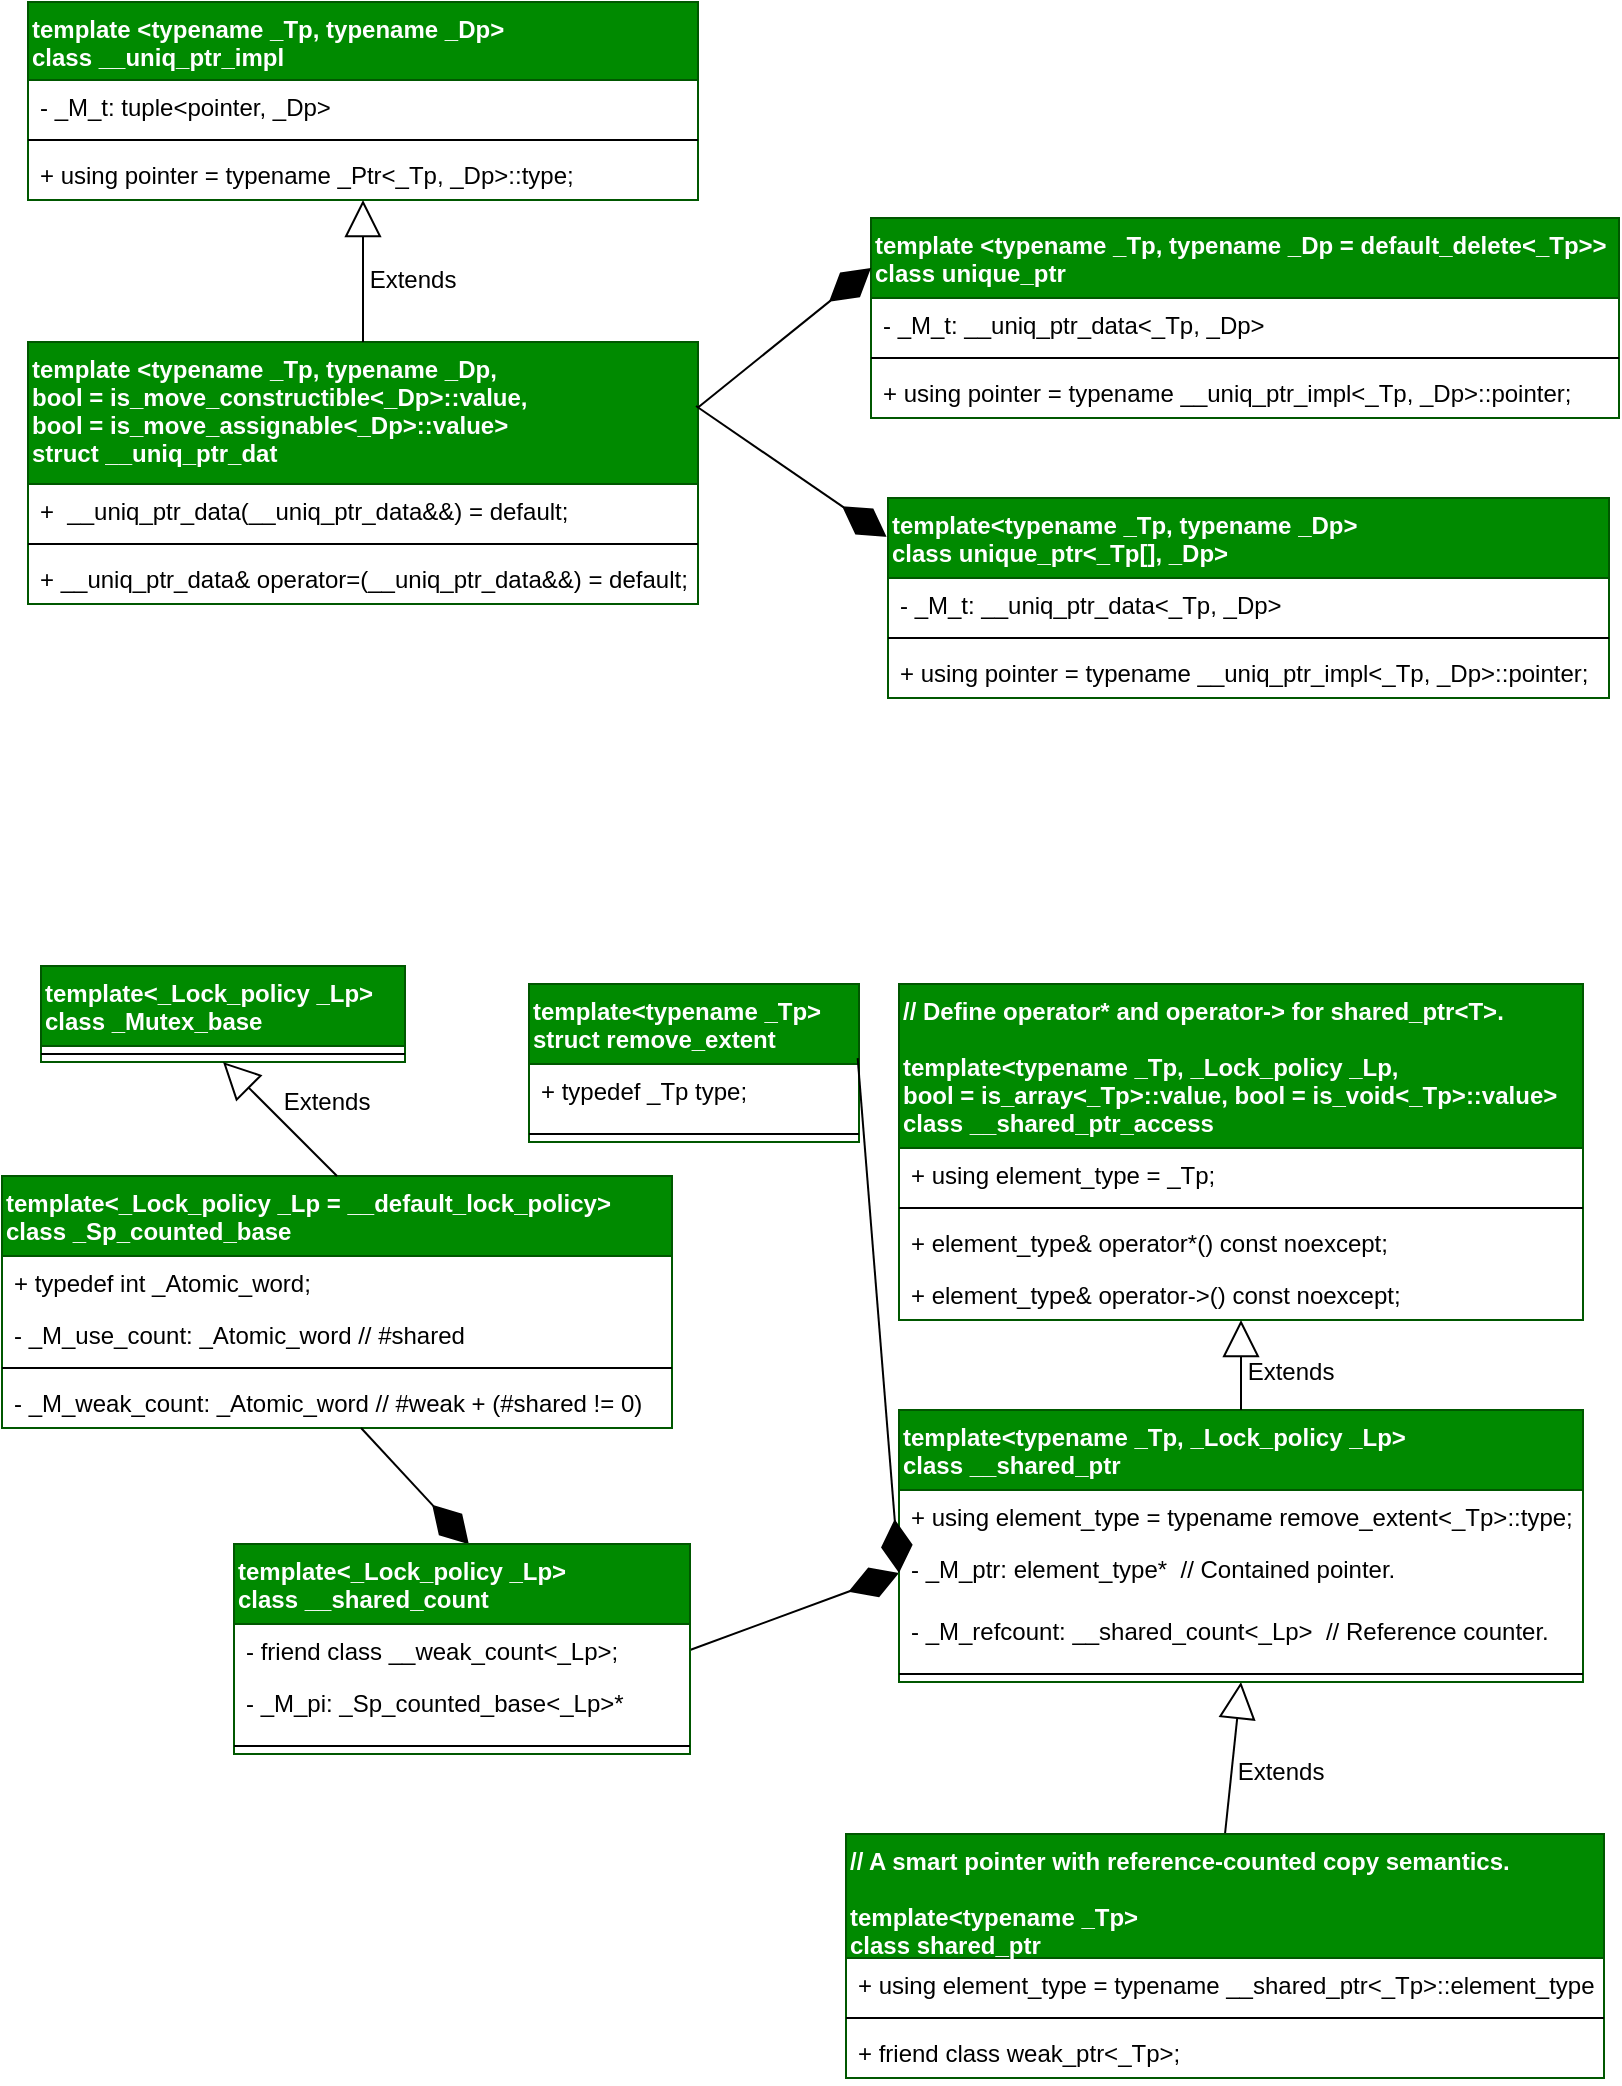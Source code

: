 <mxfile>
    <diagram id="lV_YoobEQGs-U5aL4UGH" name="Page-1">
        <mxGraphModel dx="1083" dy="801" grid="0" gridSize="10" guides="1" tooltips="1" connect="1" arrows="1" fold="1" page="1" pageScale="1" pageWidth="850" pageHeight="1100" math="0" shadow="0">
            <root>
                <mxCell id="0"/>
                <mxCell id="1" parent="0"/>
                <mxCell id="8" value="template &lt;typename _Tp, typename _Dp = default_delete&lt;_Tp&gt;&gt;&#10;class unique_ptr" style="swimlane;fontStyle=1;align=left;verticalAlign=top;childLayout=stackLayout;horizontal=1;startSize=40;horizontalStack=0;resizeParent=1;resizeParentMax=0;resizeLast=0;collapsible=1;marginBottom=0;fontSize=12;swimlaneLine=1;fillColor=#008a00;fontColor=#ffffff;strokeColor=#005700;" parent="1" vertex="1">
                    <mxGeometry x="448.5" y="118" width="374" height="100" as="geometry"/>
                </mxCell>
                <mxCell id="9" value="- _M_t: __uniq_ptr_data&lt;_Tp, _Dp&gt;" style="text;align=left;verticalAlign=top;spacingLeft=4;spacingRight=4;overflow=hidden;rotatable=0;points=[[0,0.5],[1,0.5]];portConstraint=eastwest;fontSize=12;swimlaneLine=1;" parent="8" vertex="1">
                    <mxGeometry y="40" width="374" height="26" as="geometry"/>
                </mxCell>
                <mxCell id="10" value="" style="line;strokeWidth=1;align=left;verticalAlign=middle;spacingTop=-1;spacingLeft=3;spacingRight=3;rotatable=0;labelPosition=right;points=[];portConstraint=eastwest;fontSize=12;swimlaneLine=1;" parent="8" vertex="1">
                    <mxGeometry y="66" width="374" height="8" as="geometry"/>
                </mxCell>
                <mxCell id="11" value="+ using pointer   = typename __uniq_ptr_impl&lt;_Tp, _Dp&gt;::pointer;" style="text;align=left;verticalAlign=top;spacingLeft=4;spacingRight=4;overflow=hidden;rotatable=0;points=[[0,0.5],[1,0.5]];portConstraint=eastwest;fontSize=12;swimlaneLine=1;" parent="8" vertex="1">
                    <mxGeometry y="74" width="374" height="26" as="geometry"/>
                </mxCell>
                <mxCell id="12" value="template&lt;typename _Tp, typename _Dp&gt;&#10;class unique_ptr&lt;_Tp[], _Dp&gt;" style="swimlane;fontStyle=1;align=left;verticalAlign=top;childLayout=stackLayout;horizontal=1;startSize=40;horizontalStack=0;resizeParent=1;resizeParentMax=0;resizeLast=0;collapsible=1;marginBottom=0;fontSize=12;swimlaneLine=1;fillColor=#008a00;fontColor=#ffffff;strokeColor=#005700;" parent="1" vertex="1">
                    <mxGeometry x="457" y="258" width="360.5" height="100" as="geometry"/>
                </mxCell>
                <mxCell id="13" value="- _M_t: __uniq_ptr_data&lt;_Tp, _Dp&gt;" style="text;align=left;verticalAlign=top;spacingLeft=4;spacingRight=4;overflow=hidden;rotatable=0;points=[[0,0.5],[1,0.5]];portConstraint=eastwest;fontSize=12;swimlaneLine=1;" parent="12" vertex="1">
                    <mxGeometry y="40" width="360.5" height="26" as="geometry"/>
                </mxCell>
                <mxCell id="14" value="" style="line;strokeWidth=1;align=left;verticalAlign=middle;spacingTop=-1;spacingLeft=3;spacingRight=3;rotatable=0;labelPosition=right;points=[];portConstraint=eastwest;fontSize=12;swimlaneLine=1;" parent="12" vertex="1">
                    <mxGeometry y="66" width="360.5" height="8" as="geometry"/>
                </mxCell>
                <mxCell id="15" value="+ using pointer   = typename __uniq_ptr_impl&lt;_Tp, _Dp&gt;::pointer;" style="text;align=left;verticalAlign=top;spacingLeft=4;spacingRight=4;overflow=hidden;rotatable=0;points=[[0,0.5],[1,0.5]];portConstraint=eastwest;fontSize=12;swimlaneLine=1;" parent="12" vertex="1">
                    <mxGeometry y="74" width="360.5" height="26" as="geometry"/>
                </mxCell>
                <mxCell id="19" value="template &lt;typename _Tp, typename _Dp,&#10;      bool = is_move_constructible&lt;_Dp&gt;::value,&#10;      bool = is_move_assignable&lt;_Dp&gt;::value&gt;&#10;    struct __uniq_ptr_dat" style="swimlane;fontStyle=1;align=left;verticalAlign=top;childLayout=stackLayout;horizontal=1;startSize=71;horizontalStack=0;resizeParent=1;resizeParentMax=0;resizeLast=0;collapsible=1;marginBottom=0;fontSize=12;swimlaneLine=1;fillColor=#008a00;fontColor=#ffffff;strokeColor=#005700;" parent="1" vertex="1">
                    <mxGeometry x="27" y="180" width="335" height="131" as="geometry"/>
                </mxCell>
                <mxCell id="20" value="+       __uniq_ptr_data(__uniq_ptr_data&amp;&amp;) = default;" style="text;align=left;verticalAlign=top;spacingLeft=4;spacingRight=4;overflow=hidden;rotatable=0;points=[[0,0.5],[1,0.5]];portConstraint=eastwest;fontSize=12;swimlaneLine=1;" parent="19" vertex="1">
                    <mxGeometry y="71" width="335" height="26" as="geometry"/>
                </mxCell>
                <mxCell id="21" value="" style="line;strokeWidth=1;align=left;verticalAlign=middle;spacingTop=-1;spacingLeft=3;spacingRight=3;rotatable=0;labelPosition=right;points=[];portConstraint=eastwest;fontSize=12;swimlaneLine=1;" parent="19" vertex="1">
                    <mxGeometry y="97" width="335" height="8" as="geometry"/>
                </mxCell>
                <mxCell id="22" value="+ __uniq_ptr_data&amp; operator=(__uniq_ptr_data&amp;&amp;) = default;" style="text;align=left;verticalAlign=top;spacingLeft=4;spacingRight=4;overflow=hidden;rotatable=0;points=[[0,0.5],[1,0.5]];portConstraint=eastwest;fontSize=12;swimlaneLine=1;" parent="19" vertex="1">
                    <mxGeometry y="105" width="335" height="26" as="geometry"/>
                </mxCell>
                <mxCell id="23" value="  template &lt;typename _Tp, typename _Dp&gt;&#10;    class __uniq_ptr_impl" style="swimlane;fontStyle=1;align=left;verticalAlign=top;childLayout=stackLayout;horizontal=1;startSize=39;horizontalStack=0;resizeParent=1;resizeParentMax=0;resizeLast=0;collapsible=1;marginBottom=0;fontSize=12;swimlaneLine=1;fillColor=#008a00;strokeColor=#005700;fontColor=#ffffff;" parent="1" vertex="1">
                    <mxGeometry x="27" y="10" width="335" height="99" as="geometry"/>
                </mxCell>
                <mxCell id="24" value="- _M_t: tuple&lt;pointer, _Dp&gt;" style="text;align=left;verticalAlign=top;spacingLeft=4;spacingRight=4;overflow=hidden;rotatable=0;points=[[0,0.5],[1,0.5]];portConstraint=eastwest;fontSize=12;swimlaneLine=1;" parent="23" vertex="1">
                    <mxGeometry y="39" width="335" height="26" as="geometry"/>
                </mxCell>
                <mxCell id="25" value="" style="line;strokeWidth=1;align=left;verticalAlign=middle;spacingTop=-1;spacingLeft=3;spacingRight=3;rotatable=0;labelPosition=right;points=[];portConstraint=eastwest;fontSize=12;swimlaneLine=1;" parent="23" vertex="1">
                    <mxGeometry y="65" width="335" height="8" as="geometry"/>
                </mxCell>
                <mxCell id="26" value="+ using pointer = typename _Ptr&lt;_Tp, _Dp&gt;::type;" style="text;align=left;verticalAlign=top;spacingLeft=4;spacingRight=4;overflow=hidden;rotatable=0;points=[[0,0.5],[1,0.5]];portConstraint=eastwest;fontSize=12;swimlaneLine=1;" parent="23" vertex="1">
                    <mxGeometry y="73" width="335" height="26" as="geometry"/>
                </mxCell>
                <mxCell id="27" value="Extends" style="endArrow=block;endSize=16;endFill=0;html=1;fontSize=12;exitX=0.5;exitY=0;exitDx=0;exitDy=0;swimlaneLine=1;" parent="1" source="19" target="26" edge="1">
                    <mxGeometry x="-0.127" y="-24" width="160" relative="1" as="geometry">
                        <mxPoint x="82" y="491" as="sourcePoint"/>
                        <mxPoint x="171" y="137" as="targetPoint"/>
                        <mxPoint as="offset"/>
                    </mxGeometry>
                </mxCell>
                <mxCell id="28" value="" style="endArrow=diamondThin;endFill=1;endSize=24;html=1;fontSize=12;entryX=-0.002;entryY=0.194;entryDx=0;entryDy=0;entryPerimeter=0;swimlaneLine=1;" parent="1" target="12" edge="1">
                    <mxGeometry width="160" relative="1" as="geometry">
                        <mxPoint x="361" y="212" as="sourcePoint"/>
                        <mxPoint x="601" y="361" as="targetPoint"/>
                    </mxGeometry>
                </mxCell>
                <mxCell id="29" value="" style="endArrow=diamondThin;endFill=1;endSize=24;html=1;fontSize=12;entryX=0;entryY=0.25;entryDx=0;entryDy=0;exitX=1;exitY=0.25;exitDx=0;exitDy=0;swimlaneLine=1;" parent="1" source="19" target="8" edge="1">
                    <mxGeometry width="160" relative="1" as="geometry">
                        <mxPoint x="372.335" y="229.038" as="sourcePoint"/>
                        <mxPoint x="514.22" y="224.4" as="targetPoint"/>
                    </mxGeometry>
                </mxCell>
                <mxCell id="37" value="Extends" style="endArrow=block;endSize=16;endFill=0;html=1;fontSize=12;exitX=0.5;exitY=0;exitDx=0;exitDy=0;swimlaneLine=1;entryX=0.5;entryY=1;entryDx=0;entryDy=0;" parent="1" source="67" target="57" edge="1">
                    <mxGeometry x="-0.127" y="-24" width="160" relative="1" as="geometry">
                        <mxPoint x="631" y="943" as="sourcePoint"/>
                        <mxPoint x="692" y="852" as="targetPoint"/>
                        <mxPoint as="offset"/>
                    </mxGeometry>
                </mxCell>
                <mxCell id="39" value="" style="endArrow=diamondThin;endFill=1;endSize=24;html=1;fontSize=12;entryX=0;entryY=0.5;entryDx=0;entryDy=0;swimlaneLine=1;exitX=1;exitY=0.5;exitDx=0;exitDy=0;" parent="1" source="54" target="59" edge="1">
                    <mxGeometry width="160" relative="1" as="geometry">
                        <mxPoint x="385.5" y="795" as="sourcePoint"/>
                        <mxPoint x="456.5" y="798.5" as="targetPoint"/>
                    </mxGeometry>
                </mxCell>
                <mxCell id="40" value="template&lt;_Lock_policy _Lp = __default_lock_policy&gt;&#10;    class _Sp_counted_base" style="swimlane;fontStyle=1;align=left;verticalAlign=top;childLayout=stackLayout;horizontal=1;startSize=40;horizontalStack=0;resizeParent=1;resizeParentMax=0;resizeLast=0;collapsible=1;marginBottom=0;fontSize=12;swimlaneLine=1;fillColor=#008a00;fontColor=#ffffff;strokeColor=#005700;" parent="1" vertex="1">
                    <mxGeometry x="14" y="597" width="335" height="126" as="geometry"/>
                </mxCell>
                <mxCell id="50" value="+ typedef int _Atomic_word;" style="text;align=left;verticalAlign=top;spacingLeft=4;spacingRight=4;overflow=hidden;rotatable=0;points=[[0,0.5],[1,0.5]];portConstraint=eastwest;fontSize=12;swimlaneLine=1;" parent="40" vertex="1">
                    <mxGeometry y="40" width="335" height="26" as="geometry"/>
                </mxCell>
                <mxCell id="41" value="- _M_use_count: _Atomic_word // #shared" style="text;align=left;verticalAlign=top;spacingLeft=4;spacingRight=4;overflow=hidden;rotatable=0;points=[[0,0.5],[1,0.5]];portConstraint=eastwest;fontSize=12;swimlaneLine=1;" parent="40" vertex="1">
                    <mxGeometry y="66" width="335" height="26" as="geometry"/>
                </mxCell>
                <mxCell id="42" value="" style="line;strokeWidth=1;align=left;verticalAlign=middle;spacingTop=-1;spacingLeft=3;spacingRight=3;rotatable=0;labelPosition=right;points=[];portConstraint=eastwest;fontSize=12;swimlaneLine=1;" parent="40" vertex="1">
                    <mxGeometry y="92" width="335" height="8" as="geometry"/>
                </mxCell>
                <mxCell id="43" value="- _M_weak_count: _Atomic_word // #weak + (#shared != 0)" style="text;align=left;verticalAlign=top;spacingLeft=4;spacingRight=4;overflow=hidden;rotatable=0;points=[[0,0.5],[1,0.5]];portConstraint=eastwest;fontSize=12;swimlaneLine=1;" parent="40" vertex="1">
                    <mxGeometry y="100" width="335" height="26" as="geometry"/>
                </mxCell>
                <mxCell id="44" value="" style="endArrow=diamondThin;endFill=1;endSize=24;html=1;fontSize=12;entryX=0.515;entryY=0.001;entryDx=0;entryDy=0;swimlaneLine=1;entryPerimeter=0;" parent="1" source="43" target="52" edge="1">
                    <mxGeometry width="160" relative="1" as="geometry">
                        <mxPoint x="7.5" y="579" as="sourcePoint"/>
                        <mxPoint x="107.946" y="804.25" as="targetPoint"/>
                    </mxGeometry>
                </mxCell>
                <mxCell id="45" value="  template&lt;_Lock_policy _Lp&gt;&#10;    class _Mutex_base" style="swimlane;fontStyle=1;align=left;verticalAlign=top;childLayout=stackLayout;horizontal=1;startSize=40;horizontalStack=0;resizeParent=1;resizeParentMax=0;resizeLast=0;collapsible=1;marginBottom=0;fontSize=12;swimlaneLine=1;fillColor=#008a00;fontColor=#ffffff;strokeColor=#005700;" parent="1" vertex="1">
                    <mxGeometry x="33.5" y="492" width="182" height="48" as="geometry"/>
                </mxCell>
                <mxCell id="51" value="" style="line;strokeWidth=1;align=left;verticalAlign=middle;spacingTop=-1;spacingLeft=3;spacingRight=3;rotatable=0;labelPosition=right;points=[];portConstraint=eastwest;fontSize=12;swimlaneLine=1;" parent="45" vertex="1">
                    <mxGeometry y="40" width="182" height="8" as="geometry"/>
                </mxCell>
                <mxCell id="49" value="Extends" style="endArrow=block;endSize=16;endFill=0;html=1;fontSize=12;exitX=0.5;exitY=0;exitDx=0;exitDy=0;swimlaneLine=1;entryX=0.5;entryY=1;entryDx=0;entryDy=0;" parent="1" source="40" target="45" edge="1">
                    <mxGeometry x="-0.234" y="-22" width="160" relative="1" as="geometry">
                        <mxPoint x="148.5" y="734" as="sourcePoint"/>
                        <mxPoint x="148.5" y="641" as="targetPoint"/>
                        <mxPoint x="1" as="offset"/>
                    </mxGeometry>
                </mxCell>
                <mxCell id="52" value="template&lt;_Lock_policy _Lp&gt;&#10;class __shared_count" style="swimlane;fontStyle=1;align=left;verticalAlign=top;childLayout=stackLayout;horizontal=1;startSize=40;horizontalStack=0;resizeParent=1;resizeParentMax=0;resizeLast=0;collapsible=1;marginBottom=0;fontSize=12;swimlaneLine=1;fillColor=#008a00;fontColor=#ffffff;strokeColor=#005700;" parent="1" vertex="1">
                    <mxGeometry x="130" y="781" width="228" height="105" as="geometry"/>
                </mxCell>
                <mxCell id="54" value="- friend class __weak_count&lt;_Lp&gt;;" style="text;align=left;verticalAlign=top;spacingLeft=4;spacingRight=4;overflow=hidden;rotatable=0;points=[[0,0.5],[1,0.5]];portConstraint=eastwest;fontSize=12;swimlaneLine=1;" parent="52" vertex="1">
                    <mxGeometry y="40" width="228" height="26" as="geometry"/>
                </mxCell>
                <mxCell id="53" value="- _M_pi: _Sp_counted_base&lt;_Lp&gt;*" style="text;align=left;verticalAlign=top;spacingLeft=4;spacingRight=4;overflow=hidden;rotatable=0;points=[[0,0.5],[1,0.5]];portConstraint=eastwest;fontSize=12;swimlaneLine=1;" parent="52" vertex="1">
                    <mxGeometry y="66" width="228" height="31" as="geometry"/>
                </mxCell>
                <mxCell id="55" value="" style="line;strokeWidth=1;align=left;verticalAlign=middle;spacingTop=-1;spacingLeft=3;spacingRight=3;rotatable=0;labelPosition=right;points=[];portConstraint=eastwest;fontSize=12;swimlaneLine=1;" parent="52" vertex="1">
                    <mxGeometry y="97" width="228" height="8" as="geometry"/>
                </mxCell>
                <mxCell id="57" value="template&lt;typename _Tp, _Lock_policy _Lp&gt;&#10;class __shared_ptr" style="swimlane;fontStyle=1;align=left;verticalAlign=top;childLayout=stackLayout;horizontal=1;startSize=40;horizontalStack=0;resizeParent=1;resizeParentMax=0;resizeLast=0;collapsible=1;marginBottom=0;fontSize=12;swimlaneLine=1;fillColor=#008a00;fontColor=#ffffff;strokeColor=#005700;" parent="1" vertex="1">
                    <mxGeometry x="462.5" y="714" width="342" height="136" as="geometry"/>
                </mxCell>
                <mxCell id="58" value="+ using element_type = typename remove_extent&lt;_Tp&gt;::type;" style="text;align=left;verticalAlign=top;spacingLeft=4;spacingRight=4;overflow=hidden;rotatable=0;points=[[0,0.5],[1,0.5]];portConstraint=eastwest;fontSize=12;swimlaneLine=1;" parent="57" vertex="1">
                    <mxGeometry y="40" width="342" height="26" as="geometry"/>
                </mxCell>
                <mxCell id="59" value="- _M_ptr: element_type*  // Contained pointer." style="text;align=left;verticalAlign=top;spacingLeft=4;spacingRight=4;overflow=hidden;rotatable=0;points=[[0,0.5],[1,0.5]];portConstraint=eastwest;fontSize=12;swimlaneLine=1;" parent="57" vertex="1">
                    <mxGeometry y="66" width="342" height="31" as="geometry"/>
                </mxCell>
                <mxCell id="61" value="- _M_refcount: __shared_count&lt;_Lp&gt;  // Reference counter." style="text;align=left;verticalAlign=top;spacingLeft=4;spacingRight=4;overflow=hidden;rotatable=0;points=[[0,0.5],[1,0.5]];portConstraint=eastwest;fontSize=12;swimlaneLine=1;" parent="57" vertex="1">
                    <mxGeometry y="97" width="342" height="31" as="geometry"/>
                </mxCell>
                <mxCell id="60" value="" style="line;strokeWidth=1;align=left;verticalAlign=middle;spacingTop=-1;spacingLeft=3;spacingRight=3;rotatable=0;labelPosition=right;points=[];portConstraint=eastwest;fontSize=12;swimlaneLine=1;" parent="57" vertex="1">
                    <mxGeometry y="128" width="342" height="8" as="geometry"/>
                </mxCell>
                <mxCell id="67" value="// A smart pointer with reference-counted copy semantics.&#10;&#10;template&lt;typename _Tp&gt;&#10;class shared_ptr" style="swimlane;fontStyle=1;align=left;verticalAlign=top;childLayout=stackLayout;horizontal=1;startSize=62;horizontalStack=0;resizeParent=1;resizeParentMax=0;resizeLast=0;collapsible=1;marginBottom=0;fontSize=12;swimlaneLine=1;fillColor=#008a00;fontColor=#ffffff;strokeColor=#005700;" parent="1" vertex="1">
                    <mxGeometry x="436" y="926" width="379" height="122" as="geometry"/>
                </mxCell>
                <mxCell id="68" value="+ using element_type = typename __shared_ptr&lt;_Tp&gt;::element_type;" style="text;align=left;verticalAlign=top;spacingLeft=4;spacingRight=4;overflow=hidden;rotatable=0;points=[[0,0.5],[1,0.5]];portConstraint=eastwest;fontSize=12;swimlaneLine=1;" parent="67" vertex="1">
                    <mxGeometry y="62" width="379" height="26" as="geometry"/>
                </mxCell>
                <mxCell id="71" value="" style="line;strokeWidth=1;align=left;verticalAlign=middle;spacingTop=-1;spacingLeft=3;spacingRight=3;rotatable=0;labelPosition=right;points=[];portConstraint=eastwest;fontSize=12;swimlaneLine=1;" parent="67" vertex="1">
                    <mxGeometry y="88" width="379" height="8" as="geometry"/>
                </mxCell>
                <mxCell id="82" value="+ friend class weak_ptr&lt;_Tp&gt;;" style="text;align=left;verticalAlign=top;spacingLeft=4;spacingRight=4;overflow=hidden;rotatable=0;points=[[0,0.5],[1,0.5]];portConstraint=eastwest;fontSize=12;swimlaneLine=1;" parent="67" vertex="1">
                    <mxGeometry y="96" width="379" height="26" as="geometry"/>
                </mxCell>
                <mxCell id="72" value="// Define operator* and operator-&gt; for shared_ptr&lt;T&gt;.&#10;&#10;template&lt;typename _Tp, _Lock_policy _Lp,&#10;     bool = is_array&lt;_Tp&gt;::value, bool = is_void&lt;_Tp&gt;::value&gt;&#10;    class __shared_ptr_access" style="swimlane;fontStyle=1;align=left;verticalAlign=top;childLayout=stackLayout;horizontal=1;startSize=82;horizontalStack=0;resizeParent=1;resizeParentMax=0;resizeLast=0;collapsible=1;marginBottom=0;fontSize=12;swimlaneLine=1;fillColor=#008a00;fontColor=#ffffff;strokeColor=#005700;" parent="1" vertex="1">
                    <mxGeometry x="462.5" y="501" width="342" height="168" as="geometry">
                        <mxRectangle x="466" y="518" width="362" height="84" as="alternateBounds"/>
                    </mxGeometry>
                </mxCell>
                <mxCell id="73" value="+ using element_type = _Tp;" style="text;align=left;verticalAlign=top;spacingLeft=4;spacingRight=4;overflow=hidden;rotatable=0;points=[[0,0.5],[1,0.5]];portConstraint=eastwest;fontSize=12;swimlaneLine=1;" parent="72" vertex="1">
                    <mxGeometry y="82" width="342" height="26" as="geometry"/>
                </mxCell>
                <mxCell id="76" value="" style="line;strokeWidth=1;align=left;verticalAlign=middle;spacingTop=-1;spacingLeft=3;spacingRight=3;rotatable=0;labelPosition=right;points=[];portConstraint=eastwest;fontSize=12;swimlaneLine=1;" parent="72" vertex="1">
                    <mxGeometry y="108" width="342" height="8" as="geometry"/>
                </mxCell>
                <mxCell id="80" value="+ element_type&amp; operator*() const noexcept;" style="text;align=left;verticalAlign=top;spacingLeft=4;spacingRight=4;overflow=hidden;rotatable=0;points=[[0,0.5],[1,0.5]];portConstraint=eastwest;fontSize=12;swimlaneLine=1;" parent="72" vertex="1">
                    <mxGeometry y="116" width="342" height="26" as="geometry"/>
                </mxCell>
                <mxCell id="81" value="+ element_type&amp; operator-&gt;() const noexcept;" style="text;align=left;verticalAlign=top;spacingLeft=4;spacingRight=4;overflow=hidden;rotatable=0;points=[[0,0.5],[1,0.5]];portConstraint=eastwest;fontSize=12;swimlaneLine=1;" parent="72" vertex="1">
                    <mxGeometry y="142" width="342" height="26" as="geometry"/>
                </mxCell>
                <mxCell id="78" value="Extends" style="endArrow=block;endSize=16;endFill=0;html=1;fontSize=12;exitX=0.5;exitY=0;exitDx=0;exitDy=0;swimlaneLine=1;entryX=0.5;entryY=1;entryDx=0;entryDy=0;" parent="1" source="57" target="72" edge="1">
                    <mxGeometry x="-0.127" y="-24" width="160" relative="1" as="geometry">
                        <mxPoint x="418.5" y="727" as="sourcePoint"/>
                        <mxPoint x="418.5" y="651" as="targetPoint"/>
                        <mxPoint as="offset"/>
                    </mxGeometry>
                </mxCell>
                <mxCell id="83" value="  template&lt;typename _Tp&gt;&#10;    struct remove_extent" style="swimlane;fontStyle=1;align=left;verticalAlign=top;childLayout=stackLayout;horizontal=1;startSize=40;horizontalStack=0;resizeParent=1;resizeParentMax=0;resizeLast=0;collapsible=1;marginBottom=0;fontSize=12;swimlaneLine=1;fillColor=#008a00;fontColor=#ffffff;strokeColor=#005700;" parent="1" vertex="1">
                    <mxGeometry x="277.5" y="501" width="165" height="79" as="geometry"/>
                </mxCell>
                <mxCell id="85" value="+ typedef _Tp type;" style="text;align=left;verticalAlign=top;spacingLeft=4;spacingRight=4;overflow=hidden;rotatable=0;points=[[0,0.5],[1,0.5]];portConstraint=eastwest;fontSize=12;swimlaneLine=1;" parent="83" vertex="1">
                    <mxGeometry y="40" width="165" height="31" as="geometry"/>
                </mxCell>
                <mxCell id="86" value="" style="line;strokeWidth=1;align=left;verticalAlign=middle;spacingTop=-1;spacingLeft=3;spacingRight=3;rotatable=0;labelPosition=right;points=[];portConstraint=eastwest;fontSize=12;swimlaneLine=1;" parent="83" vertex="1">
                    <mxGeometry y="71" width="165" height="8" as="geometry"/>
                </mxCell>
                <mxCell id="88" value="" style="endArrow=diamondThin;endFill=1;endSize=24;html=1;fontSize=12;swimlaneLine=1;exitX=0.996;exitY=-0.094;exitDx=0;exitDy=0;exitPerimeter=0;entryX=0;entryY=0.5;entryDx=0;entryDy=0;" parent="1" source="85" target="59" edge="1">
                    <mxGeometry width="160" relative="1" as="geometry">
                        <mxPoint x="403.5" y="808" as="sourcePoint"/>
                        <mxPoint x="461.5" y="794" as="targetPoint"/>
                    </mxGeometry>
                </mxCell>
            </root>
        </mxGraphModel>
    </diagram>
</mxfile>
